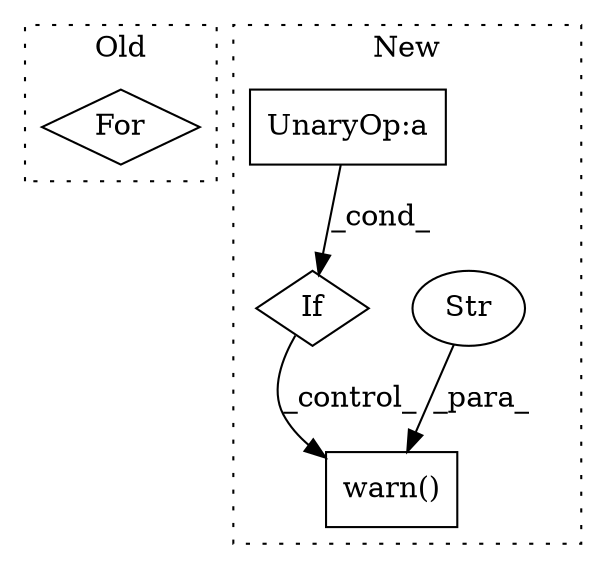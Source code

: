 digraph G {
subgraph cluster0 {
1 [label="For" a="107" s="1345,1366" l="4,14" shape="diamond"];
label = "Old";
style="dotted";
}
subgraph cluster1 {
2 [label="warn()" a="75" s="1482,1697" l="27,10" shape="box"];
3 [label="Str" a="66" s="1509" l="188" shape="ellipse"];
4 [label="If" a="96" s="1444" l="3" shape="diamond"];
5 [label="UnaryOp:a" a="61" s="1447" l="3" shape="box"];
label = "New";
style="dotted";
}
3 -> 2 [label="_para_"];
4 -> 2 [label="_control_"];
5 -> 4 [label="_cond_"];
}